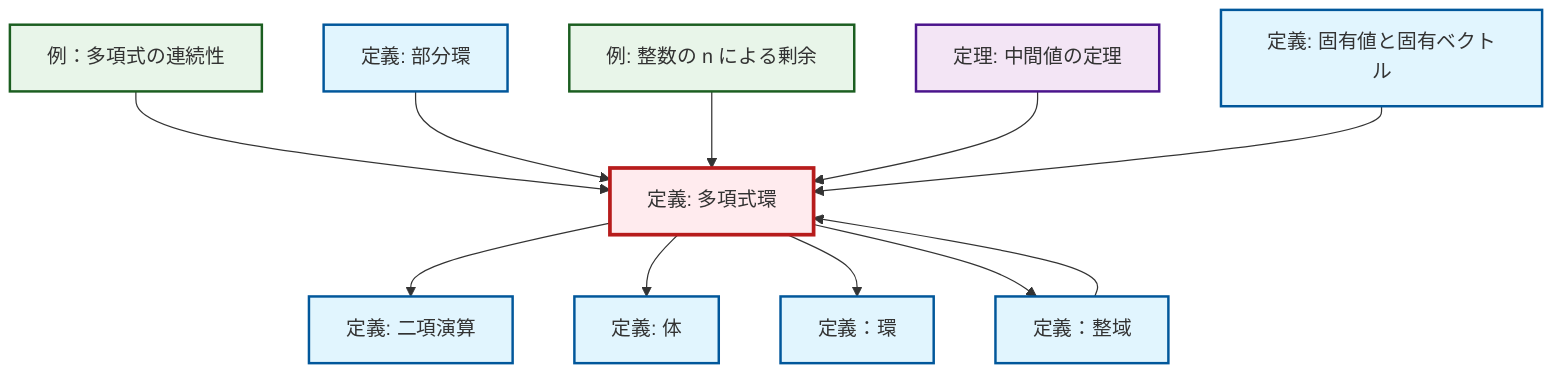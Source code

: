 graph TD
    classDef definition fill:#e1f5fe,stroke:#01579b,stroke-width:2px
    classDef theorem fill:#f3e5f5,stroke:#4a148c,stroke-width:2px
    classDef axiom fill:#fff3e0,stroke:#e65100,stroke-width:2px
    classDef example fill:#e8f5e9,stroke:#1b5e20,stroke-width:2px
    classDef current fill:#ffebee,stroke:#b71c1c,stroke-width:3px
    def-ring["定義：環"]:::definition
    def-subring["定義: 部分環"]:::definition
    ex-quotient-integers-mod-n["例: 整数の n による剰余"]:::example
    ex-polynomial-continuity["例：多項式の連続性"]:::example
    def-binary-operation["定義: 二項演算"]:::definition
    thm-intermediate-value["定理: 中間値の定理"]:::theorem
    def-eigenvalue-eigenvector["定義: 固有値と固有ベクトル"]:::definition
    def-integral-domain["定義：整域"]:::definition
    def-polynomial-ring["定義: 多項式環"]:::definition
    def-field["定義: 体"]:::definition
    ex-polynomial-continuity --> def-polynomial-ring
    def-subring --> def-polynomial-ring
    ex-quotient-integers-mod-n --> def-polynomial-ring
    def-polynomial-ring --> def-binary-operation
    thm-intermediate-value --> def-polynomial-ring
    def-integral-domain --> def-polynomial-ring
    def-polynomial-ring --> def-field
    def-polynomial-ring --> def-ring
    def-polynomial-ring --> def-integral-domain
    def-eigenvalue-eigenvector --> def-polynomial-ring
    class def-polynomial-ring current
